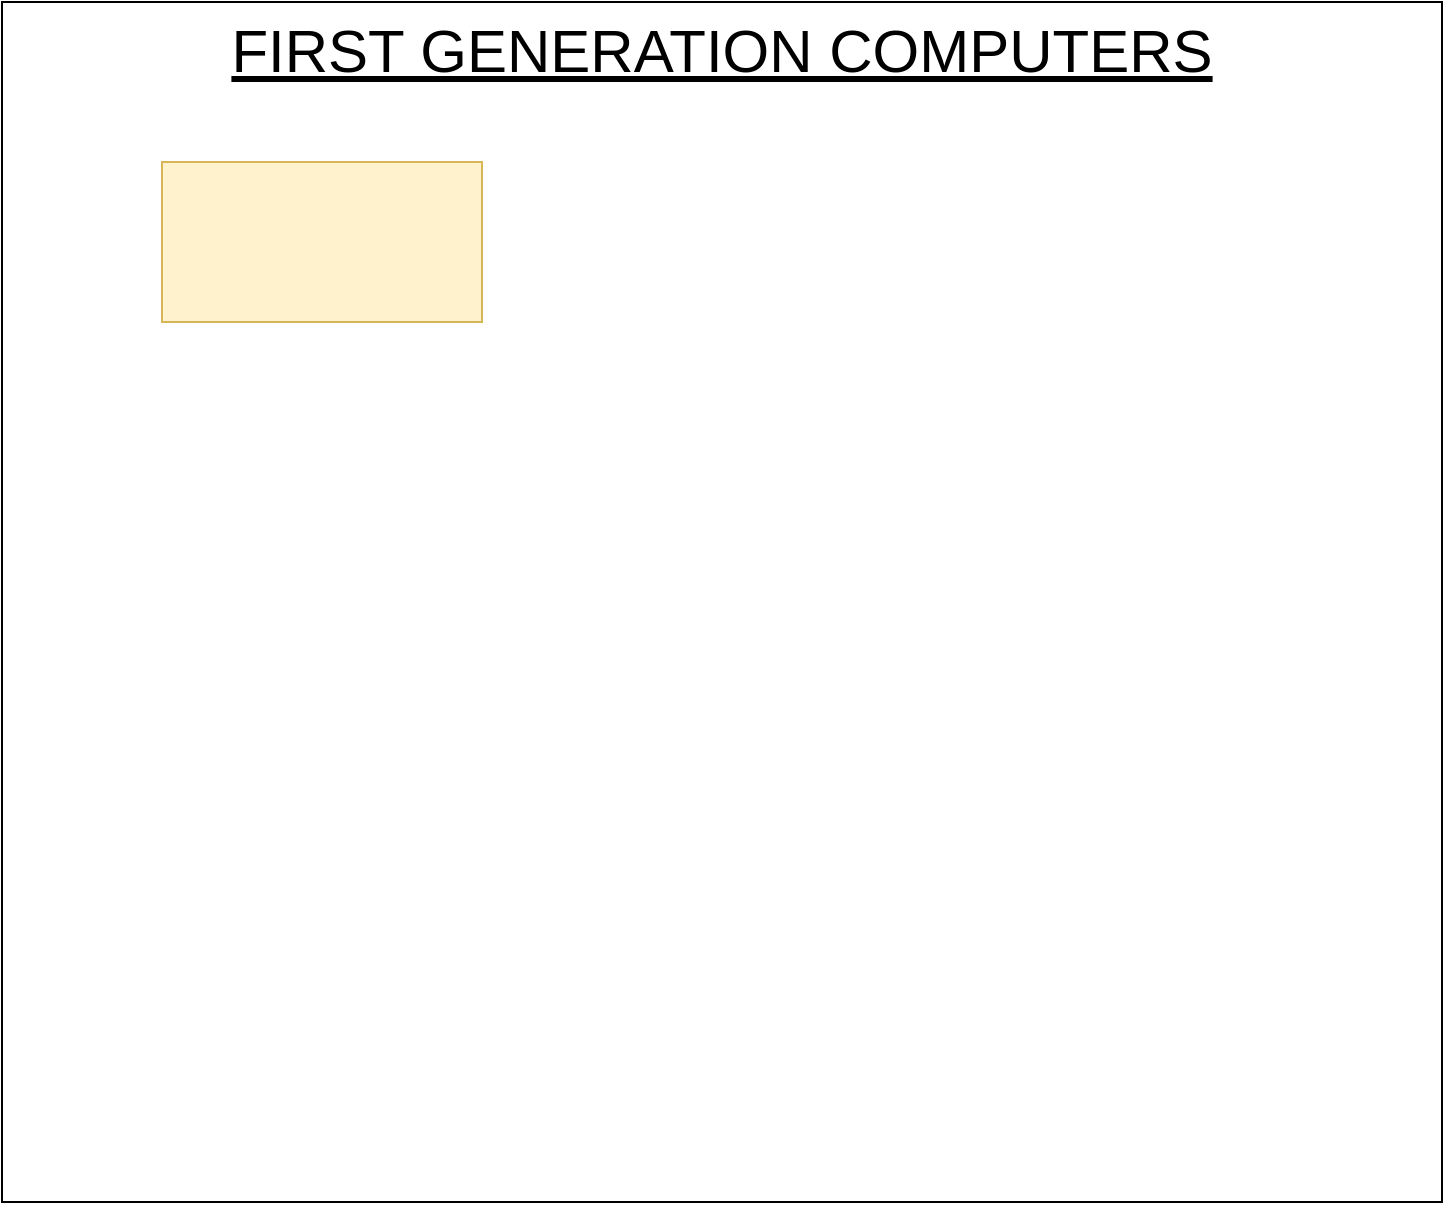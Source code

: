 <mxfile version="13.9.9" type="device"><diagram id="abvy2T61sHJt5Z8Nlqtg" name="Page-1"><mxGraphModel dx="1407" dy="942" grid="1" gridSize="10" guides="1" tooltips="1" connect="1" arrows="1" fold="1" page="1" pageScale="1" pageWidth="850" pageHeight="1100" math="0" shadow="0"><root><mxCell id="0"/><mxCell id="1" parent="0"/><mxCell id="W7Wmeq2-I94wDSqDoTEE-1" value="FIRST GENERATION COMPUTERS" style="rounded=0;whiteSpace=wrap;html=1;verticalAlign=top;fontSize=30;fontStyle=4" vertex="1" parent="1"><mxGeometry x="80" y="80" width="720" height="600" as="geometry"/></mxCell><mxCell id="W7Wmeq2-I94wDSqDoTEE-2" value="" style="rounded=0;whiteSpace=wrap;html=1;fontSize=30;fillColor=#fff2cc;strokeColor=#d6b656;" vertex="1" parent="1"><mxGeometry x="160" y="160" width="160" height="80" as="geometry"/></mxCell></root></mxGraphModel></diagram></mxfile>